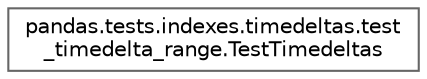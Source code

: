 digraph "Graphical Class Hierarchy"
{
 // LATEX_PDF_SIZE
  bgcolor="transparent";
  edge [fontname=Helvetica,fontsize=10,labelfontname=Helvetica,labelfontsize=10];
  node [fontname=Helvetica,fontsize=10,shape=box,height=0.2,width=0.4];
  rankdir="LR";
  Node0 [id="Node000000",label="pandas.tests.indexes.timedeltas.test\l_timedelta_range.TestTimedeltas",height=0.2,width=0.4,color="grey40", fillcolor="white", style="filled",URL="$d5/dbc/classpandas_1_1tests_1_1indexes_1_1timedeltas_1_1test__timedelta__range_1_1TestTimedeltas.html",tooltip=" "];
}
